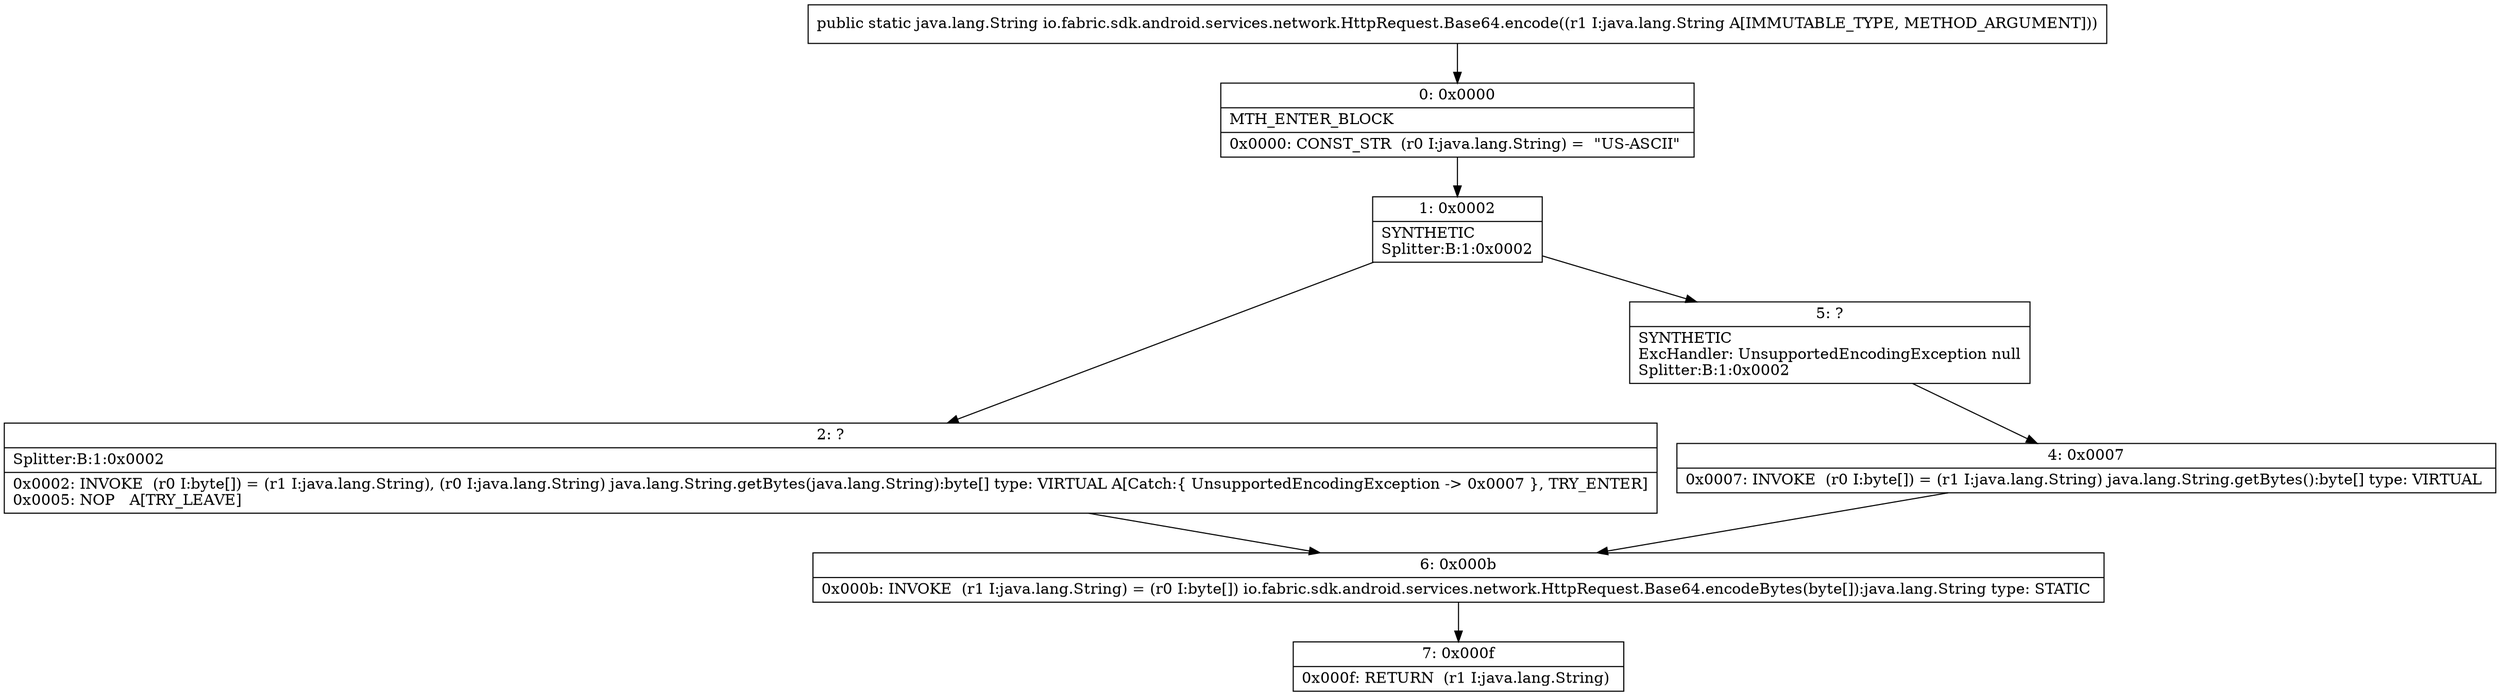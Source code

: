 digraph "CFG forio.fabric.sdk.android.services.network.HttpRequest.Base64.encode(Ljava\/lang\/String;)Ljava\/lang\/String;" {
Node_0 [shape=record,label="{0\:\ 0x0000|MTH_ENTER_BLOCK\l|0x0000: CONST_STR  (r0 I:java.lang.String) =  \"US\-ASCII\" \l}"];
Node_1 [shape=record,label="{1\:\ 0x0002|SYNTHETIC\lSplitter:B:1:0x0002\l}"];
Node_2 [shape=record,label="{2\:\ ?|Splitter:B:1:0x0002\l|0x0002: INVOKE  (r0 I:byte[]) = (r1 I:java.lang.String), (r0 I:java.lang.String) java.lang.String.getBytes(java.lang.String):byte[] type: VIRTUAL A[Catch:\{ UnsupportedEncodingException \-\> 0x0007 \}, TRY_ENTER]\l0x0005: NOP   A[TRY_LEAVE]\l}"];
Node_4 [shape=record,label="{4\:\ 0x0007|0x0007: INVOKE  (r0 I:byte[]) = (r1 I:java.lang.String) java.lang.String.getBytes():byte[] type: VIRTUAL \l}"];
Node_5 [shape=record,label="{5\:\ ?|SYNTHETIC\lExcHandler: UnsupportedEncodingException null\lSplitter:B:1:0x0002\l}"];
Node_6 [shape=record,label="{6\:\ 0x000b|0x000b: INVOKE  (r1 I:java.lang.String) = (r0 I:byte[]) io.fabric.sdk.android.services.network.HttpRequest.Base64.encodeBytes(byte[]):java.lang.String type: STATIC \l}"];
Node_7 [shape=record,label="{7\:\ 0x000f|0x000f: RETURN  (r1 I:java.lang.String) \l}"];
MethodNode[shape=record,label="{public static java.lang.String io.fabric.sdk.android.services.network.HttpRequest.Base64.encode((r1 I:java.lang.String A[IMMUTABLE_TYPE, METHOD_ARGUMENT])) }"];
MethodNode -> Node_0;
Node_0 -> Node_1;
Node_1 -> Node_2;
Node_1 -> Node_5;
Node_2 -> Node_6;
Node_4 -> Node_6;
Node_5 -> Node_4;
Node_6 -> Node_7;
}

